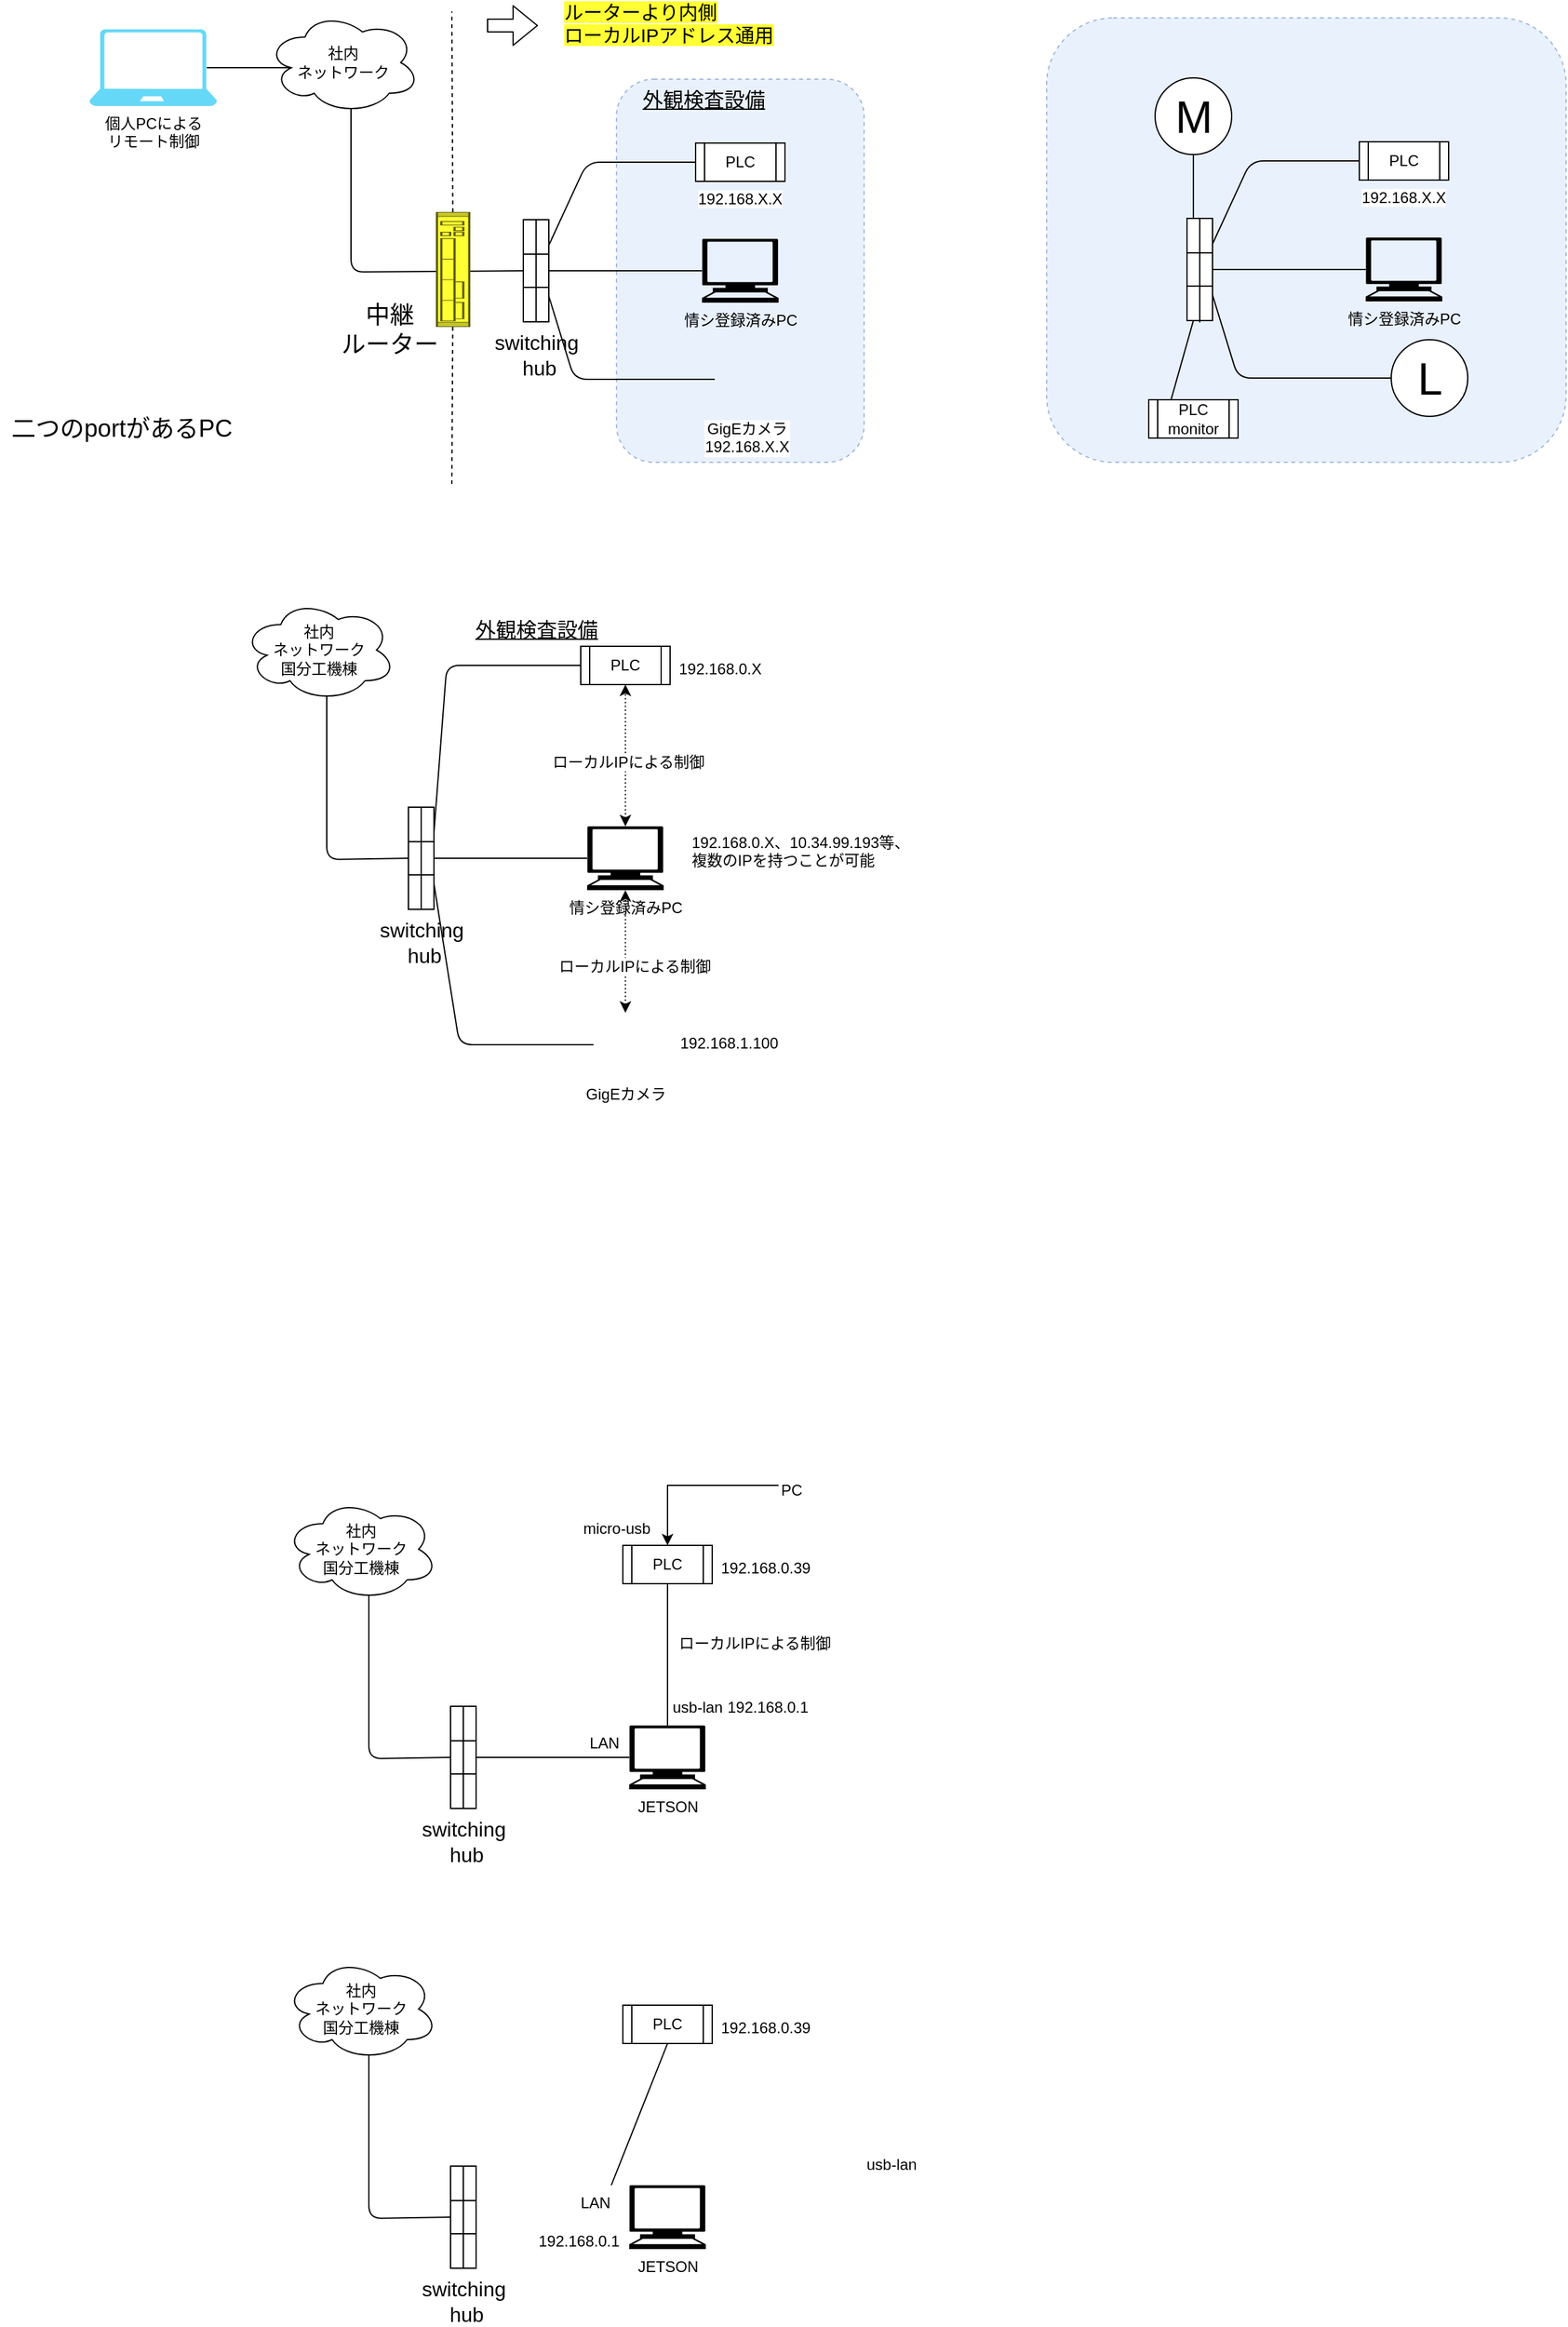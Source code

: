 <mxfile version="14.4.3" type="github">
  <diagram id="3iffs5BznpFNn3Ydb_YM" name="ページ1">
    <mxGraphModel dx="1038" dy="548" grid="1" gridSize="10" guides="1" tooltips="1" connect="1" arrows="1" fold="1" page="1" pageScale="1" pageWidth="827" pageHeight="1169" math="0" shadow="0">
      <root>
        <mxCell id="0" />
        <mxCell id="1" parent="0" />
        <mxCell id="lqfH3k4cmE6oizjZRTN2-33" value="" style="rounded=1;whiteSpace=wrap;html=1;dashed=1;labelBackgroundColor=none;fillColor=#dae8fc;strokeColor=#6c8ebf;opacity=60;" parent="1" vertex="1">
          <mxGeometry x="513" y="99" width="194" height="300" as="geometry" />
        </mxCell>
        <mxCell id="lqfH3k4cmE6oizjZRTN2-1" value="情シ登録済みPC" style="shape=mxgraph.signs.tech.computer;html=1;pointerEvents=1;fillColor=#000000;strokeColor=none;verticalLabelPosition=bottom;verticalAlign=top;align=center;" parent="1" vertex="1">
          <mxGeometry x="580" y="224" width="60" height="50" as="geometry" />
        </mxCell>
        <mxCell id="lqfH3k4cmE6oizjZRTN2-2" value="社内&lt;br&gt;ネットワーク" style="ellipse;shape=cloud;whiteSpace=wrap;html=1;" parent="1" vertex="1">
          <mxGeometry x="239" y="46" width="120" height="80" as="geometry" />
        </mxCell>
        <mxCell id="lqfH3k4cmE6oizjZRTN2-5" value="" style="shape=process;whiteSpace=wrap;html=1;backgroundOutline=1;size=0.333;rotation=90;fillColor=#FFFFFF;" parent="1" vertex="1">
          <mxGeometry x="410" y="239" width="80" height="20" as="geometry" />
        </mxCell>
        <mxCell id="lqfH3k4cmE6oizjZRTN2-10" value="GigEカメラ&lt;br&gt;192.168.X.X" style="shape=image;html=1;verticalAlign=top;verticalLabelPosition=bottom;labelBackgroundColor=#ffffff;imageAspect=0;aspect=fixed;image=https://cdn2.iconfinder.com/data/icons/ios-7-icons/50/video_camera-128.png" parent="1" vertex="1">
          <mxGeometry x="590" y="309" width="50" height="50" as="geometry" />
        </mxCell>
        <mxCell id="lqfH3k4cmE6oizjZRTN2-11" value="" style="endArrow=none;html=1;entryX=0;entryY=0.5;entryDx=0;entryDy=0;exitX=0.25;exitY=0;exitDx=0;exitDy=0;" parent="1" source="lqfH3k4cmE6oizjZRTN2-5" target="lqfH3k4cmE6oizjZRTN2-26" edge="1">
          <mxGeometry width="50" height="50" relative="1" as="geometry">
            <mxPoint x="360" y="379" as="sourcePoint" />
            <mxPoint x="580" y="155" as="targetPoint" />
            <Array as="points">
              <mxPoint x="490" y="164" />
            </Array>
          </mxGeometry>
        </mxCell>
        <mxCell id="lqfH3k4cmE6oizjZRTN2-12" value="" style="endArrow=none;html=1;entryX=0;entryY=0.5;entryDx=0;entryDy=0;exitX=0.75;exitY=0;exitDx=0;exitDy=0;" parent="1" source="lqfH3k4cmE6oizjZRTN2-5" target="lqfH3k4cmE6oizjZRTN2-10" edge="1">
          <mxGeometry width="50" height="50" relative="1" as="geometry">
            <mxPoint x="470" y="239" as="sourcePoint" />
            <mxPoint x="565" y="164" as="targetPoint" />
            <Array as="points">
              <mxPoint x="480" y="334" />
            </Array>
          </mxGeometry>
        </mxCell>
        <mxCell id="lqfH3k4cmE6oizjZRTN2-15" value="" style="endArrow=none;html=1;entryX=0;entryY=0.5;entryDx=0;entryDy=0;entryPerimeter=0;exitX=0.5;exitY=0;exitDx=0;exitDy=0;" parent="1" source="lqfH3k4cmE6oizjZRTN2-5" target="lqfH3k4cmE6oizjZRTN2-1" edge="1">
          <mxGeometry width="50" height="50" relative="1" as="geometry">
            <mxPoint x="360" y="379" as="sourcePoint" />
            <mxPoint x="410" y="329" as="targetPoint" />
          </mxGeometry>
        </mxCell>
        <mxCell id="lqfH3k4cmE6oizjZRTN2-17" value="" style="endArrow=none;html=1;entryX=0.55;entryY=0.95;entryDx=0;entryDy=0;exitX=0.5;exitY=1;exitDx=0;exitDy=0;entryPerimeter=0;" parent="1" source="lqfH3k4cmE6oizjZRTN2-5" target="lqfH3k4cmE6oizjZRTN2-2" edge="1">
          <mxGeometry width="50" height="50" relative="1" as="geometry">
            <mxPoint x="422" y="240" as="sourcePoint" />
            <mxPoint x="542" y="165" as="targetPoint" />
            <Array as="points">
              <mxPoint x="305" y="250" />
            </Array>
          </mxGeometry>
        </mxCell>
        <mxCell id="lqfH3k4cmE6oizjZRTN2-18" value="" style="endArrow=none;html=1;entryX=0;entryY=0.5;entryDx=0;entryDy=0;exitX=1;exitY=0.5;exitDx=0;exitDy=0;" parent="1" source="lqfH3k4cmE6oizjZRTN2-5" target="lqfH3k4cmE6oizjZRTN2-5" edge="1">
          <mxGeometry width="50" height="50" relative="1" as="geometry">
            <mxPoint x="410" y="419" as="sourcePoint" />
            <mxPoint x="460" y="369" as="targetPoint" />
          </mxGeometry>
        </mxCell>
        <mxCell id="lqfH3k4cmE6oizjZRTN2-26" value="PLC" style="shape=process;whiteSpace=wrap;html=1;backgroundOutline=1;" parent="1" vertex="1">
          <mxGeometry x="575" y="149" width="70" height="30" as="geometry" />
        </mxCell>
        <mxCell id="lqfH3k4cmE6oizjZRTN2-28" value="&lt;span style=&quot;color: rgb(0 , 0 , 0) ; font-family: &amp;#34;helvetica&amp;#34; ; font-size: 12px ; font-style: normal ; font-weight: 400 ; letter-spacing: normal ; text-align: center ; text-indent: 0px ; text-transform: none ; word-spacing: 0px ; background-color: rgb(255 , 255 , 255) ; display: inline ; float: none&quot;&gt;192.168.X.X&lt;/span&gt;" style="text;whiteSpace=wrap;html=1;" parent="1" vertex="1">
          <mxGeometry x="575" y="179" width="90" height="20" as="geometry" />
        </mxCell>
        <mxCell id="lqfH3k4cmE6oizjZRTN2-29" value="&lt;font style=&quot;font-size: 19px&quot;&gt;中継&lt;br&gt;ルーター&lt;/font&gt;" style="text;html=1;align=center;verticalAlign=middle;resizable=0;points=[];autosize=1;" parent="1" vertex="1">
          <mxGeometry x="290" y="274.5" width="90" height="40" as="geometry" />
        </mxCell>
        <mxCell id="lqfH3k4cmE6oizjZRTN2-31" value="" style="shape=flexArrow;endArrow=classic;html=1;" parent="1" edge="1">
          <mxGeometry width="50" height="50" relative="1" as="geometry">
            <mxPoint x="411.5" y="57" as="sourcePoint" />
            <mxPoint x="451.5" y="57" as="targetPoint" />
          </mxGeometry>
        </mxCell>
        <mxCell id="lqfH3k4cmE6oizjZRTN2-32" value="&lt;font style=&quot;font-size: 15px&quot;&gt;&lt;span style=&quot;background-color: rgb(255 , 255 , 51)&quot;&gt;ルーターより内側&lt;br&gt;ローカルIPアドレス通用&lt;/span&gt;&lt;br&gt;&lt;/font&gt;" style="text;html=1;align=left;verticalAlign=middle;resizable=0;points=[];autosize=1;" parent="1" vertex="1">
          <mxGeometry x="470" y="40" width="180" height="30" as="geometry" />
        </mxCell>
        <mxCell id="lqfH3k4cmE6oizjZRTN2-36" style="edgeStyle=orthogonalEdgeStyle;rounded=0;orthogonalLoop=1;jettySize=auto;html=1;exitX=0.5;exitY=1;exitDx=0;exitDy=0;" parent="1" source="lqfH3k4cmE6oizjZRTN2-33" target="lqfH3k4cmE6oizjZRTN2-33" edge="1">
          <mxGeometry relative="1" as="geometry" />
        </mxCell>
        <mxCell id="lqfH3k4cmE6oizjZRTN2-37" value="&lt;font style=&quot;font-size: 16px&quot;&gt;&lt;u&gt;外観検査設備&lt;/u&gt;&lt;/font&gt;" style="text;html=1;align=center;verticalAlign=middle;resizable=0;points=[];autosize=1;" parent="1" vertex="1">
          <mxGeometry x="526" y="105" width="110" height="20" as="geometry" />
        </mxCell>
        <mxCell id="lqfH3k4cmE6oizjZRTN2-39" value="個人PCによる&lt;br&gt;リモート制御" style="verticalLabelPosition=bottom;html=1;verticalAlign=top;align=center;strokeColor=none;fillColor=#00BEF2;shape=mxgraph.azure.laptop;pointerEvents=1;dashed=1;labelBackgroundColor=none;opacity=60;" parent="1" vertex="1">
          <mxGeometry x="100" y="60" width="100" height="60" as="geometry" />
        </mxCell>
        <mxCell id="lqfH3k4cmE6oizjZRTN2-40" value="" style="endArrow=none;html=1;entryX=0.92;entryY=0.5;entryDx=0;entryDy=0;entryPerimeter=0;exitX=0.16;exitY=0.55;exitDx=0;exitDy=0;exitPerimeter=0;" parent="1" source="lqfH3k4cmE6oizjZRTN2-2" target="lqfH3k4cmE6oizjZRTN2-39" edge="1">
          <mxGeometry width="50" height="50" relative="1" as="geometry">
            <mxPoint x="469" y="180" as="sourcePoint" />
            <mxPoint x="519" y="130" as="targetPoint" />
          </mxGeometry>
        </mxCell>
        <mxCell id="lqfH3k4cmE6oizjZRTN2-30" value="" style="endArrow=none;dashed=1;html=1;" parent="1" edge="1" source="9MPOtCxfwkDRIRMijRHA-2">
          <mxGeometry width="50" height="50" relative="1" as="geometry">
            <mxPoint x="384" y="416" as="sourcePoint" />
            <mxPoint x="384" y="46" as="targetPoint" />
          </mxGeometry>
        </mxCell>
        <mxCell id="lqfH3k4cmE6oizjZRTN2-48" value="&lt;span style=&quot;font-size: 16px&quot;&gt;switching&lt;br&gt;&amp;nbsp;hub&lt;/span&gt;" style="text;html=1;align=center;verticalAlign=middle;resizable=0;points=[];autosize=1;" parent="1" vertex="1">
          <mxGeometry x="410" y="300" width="80" height="30" as="geometry" />
        </mxCell>
        <mxCell id="lqfH3k4cmE6oizjZRTN2-53" value="情シ登録済みPC" style="shape=mxgraph.signs.tech.computer;html=1;pointerEvents=1;fillColor=#000000;strokeColor=none;verticalLabelPosition=bottom;verticalAlign=top;align=center;" parent="1" vertex="1">
          <mxGeometry x="490" y="684" width="60" height="50" as="geometry" />
        </mxCell>
        <mxCell id="lqfH3k4cmE6oizjZRTN2-54" value="社内&lt;br&gt;ネットワーク&lt;br&gt;国分工機棟" style="ellipse;shape=cloud;whiteSpace=wrap;html=1;" parent="1" vertex="1">
          <mxGeometry x="220" y="506" width="120" height="80" as="geometry" />
        </mxCell>
        <mxCell id="lqfH3k4cmE6oizjZRTN2-55" value="" style="shape=process;whiteSpace=wrap;html=1;backgroundOutline=1;size=0.333;rotation=90;fillColor=#FFFFFF;" parent="1" vertex="1">
          <mxGeometry x="320" y="699" width="80" height="20" as="geometry" />
        </mxCell>
        <mxCell id="lqfH3k4cmE6oizjZRTN2-56" value="GigEカメラ" style="shape=image;html=1;verticalAlign=top;verticalLabelPosition=bottom;labelBackgroundColor=#ffffff;imageAspect=0;aspect=fixed;image=https://cdn2.iconfinder.com/data/icons/ios-7-icons/50/video_camera-128.png" parent="1" vertex="1">
          <mxGeometry x="495" y="830" width="50" height="50" as="geometry" />
        </mxCell>
        <mxCell id="lqfH3k4cmE6oizjZRTN2-57" value="" style="endArrow=none;html=1;entryX=0;entryY=0.5;entryDx=0;entryDy=0;exitX=0.25;exitY=0;exitDx=0;exitDy=0;" parent="1" source="lqfH3k4cmE6oizjZRTN2-55" target="lqfH3k4cmE6oizjZRTN2-62" edge="1">
          <mxGeometry width="50" height="50" relative="1" as="geometry">
            <mxPoint x="270" y="839" as="sourcePoint" />
            <mxPoint x="490" y="615" as="targetPoint" />
            <Array as="points">
              <mxPoint x="380" y="558" />
            </Array>
          </mxGeometry>
        </mxCell>
        <mxCell id="lqfH3k4cmE6oizjZRTN2-58" value="" style="endArrow=none;html=1;entryX=0;entryY=0.5;entryDx=0;entryDy=0;exitX=0.75;exitY=0;exitDx=0;exitDy=0;" parent="1" source="lqfH3k4cmE6oizjZRTN2-55" target="lqfH3k4cmE6oizjZRTN2-56" edge="1">
          <mxGeometry width="50" height="50" relative="1" as="geometry">
            <mxPoint x="380" y="699" as="sourcePoint" />
            <mxPoint x="475" y="624" as="targetPoint" />
            <Array as="points">
              <mxPoint x="390" y="855" />
            </Array>
          </mxGeometry>
        </mxCell>
        <mxCell id="lqfH3k4cmE6oizjZRTN2-59" value="" style="endArrow=none;html=1;entryX=0;entryY=0.5;entryDx=0;entryDy=0;entryPerimeter=0;exitX=0.5;exitY=0;exitDx=0;exitDy=0;" parent="1" source="lqfH3k4cmE6oizjZRTN2-55" target="lqfH3k4cmE6oizjZRTN2-53" edge="1">
          <mxGeometry width="50" height="50" relative="1" as="geometry">
            <mxPoint x="270" y="839" as="sourcePoint" />
            <mxPoint x="320" y="789" as="targetPoint" />
          </mxGeometry>
        </mxCell>
        <mxCell id="lqfH3k4cmE6oizjZRTN2-60" value="" style="endArrow=none;html=1;entryX=0.55;entryY=0.95;entryDx=0;entryDy=0;exitX=0.5;exitY=1;exitDx=0;exitDy=0;entryPerimeter=0;" parent="1" source="lqfH3k4cmE6oizjZRTN2-55" target="lqfH3k4cmE6oizjZRTN2-54" edge="1">
          <mxGeometry width="50" height="50" relative="1" as="geometry">
            <mxPoint x="403" y="700" as="sourcePoint" />
            <mxPoint x="523" y="625" as="targetPoint" />
            <Array as="points">
              <mxPoint x="286" y="710" />
            </Array>
          </mxGeometry>
        </mxCell>
        <mxCell id="lqfH3k4cmE6oizjZRTN2-61" value="" style="endArrow=none;html=1;entryX=0;entryY=0.5;entryDx=0;entryDy=0;exitX=1;exitY=0.5;exitDx=0;exitDy=0;" parent="1" source="lqfH3k4cmE6oizjZRTN2-55" target="lqfH3k4cmE6oizjZRTN2-55" edge="1">
          <mxGeometry width="50" height="50" relative="1" as="geometry">
            <mxPoint x="320" y="879" as="sourcePoint" />
            <mxPoint x="370" y="829" as="targetPoint" />
          </mxGeometry>
        </mxCell>
        <mxCell id="lqfH3k4cmE6oizjZRTN2-62" value="PLC" style="shape=process;whiteSpace=wrap;html=1;backgroundOutline=1;" parent="1" vertex="1">
          <mxGeometry x="485" y="543" width="70" height="30" as="geometry" />
        </mxCell>
        <mxCell id="lqfH3k4cmE6oizjZRTN2-63" value="&lt;span style=&quot;color: rgb(0 , 0 , 0) ; font-family: &amp;#34;helvetica&amp;#34; ; font-size: 12px ; font-style: normal ; font-weight: 400 ; letter-spacing: normal ; text-align: center ; text-indent: 0px ; text-transform: none ; word-spacing: 0px ; background-color: rgb(255 , 255 , 255) ; display: inline ; float: none&quot;&gt;192.168.0.X&lt;/span&gt;" style="text;whiteSpace=wrap;html=1;" parent="1" vertex="1">
          <mxGeometry x="560" y="547" width="90" height="20" as="geometry" />
        </mxCell>
        <mxCell id="lqfH3k4cmE6oizjZRTN2-67" style="edgeStyle=orthogonalEdgeStyle;rounded=0;orthogonalLoop=1;jettySize=auto;html=1;exitX=0.5;exitY=1;exitDx=0;exitDy=0;" parent="1" edge="1">
          <mxGeometry relative="1" as="geometry">
            <mxPoint x="867" y="790" as="sourcePoint" />
            <mxPoint x="867" y="790" as="targetPoint" />
          </mxGeometry>
        </mxCell>
        <mxCell id="lqfH3k4cmE6oizjZRTN2-68" value="&lt;font style=&quot;font-size: 16px&quot;&gt;&lt;u&gt;外観検査設備&lt;/u&gt;&lt;/font&gt;" style="text;html=1;align=center;verticalAlign=middle;resizable=0;points=[];autosize=1;" parent="1" vertex="1">
          <mxGeometry x="395" y="520" width="110" height="20" as="geometry" />
        </mxCell>
        <mxCell id="lqfH3k4cmE6oizjZRTN2-72" value="&lt;span style=&quot;font-size: 16px&quot;&gt;switching&lt;br&gt;&amp;nbsp;hub&lt;/span&gt;" style="text;html=1;align=center;verticalAlign=middle;resizable=0;points=[];autosize=1;" parent="1" vertex="1">
          <mxGeometry x="320" y="760" width="80" height="30" as="geometry" />
        </mxCell>
        <mxCell id="6pgWcbdeJ26XNyQjYSvJ-2" value="&lt;span style=&quot;color: rgb(0 , 0 , 0) ; font-family: &amp;#34;helvetica&amp;#34; ; font-size: 12px ; font-style: normal ; font-weight: 400 ; letter-spacing: normal ; text-align: center ; text-indent: 0px ; text-transform: none ; word-spacing: 0px ; background-color: rgb(255 , 255 , 255) ; display: inline ; float: none&quot;&gt;192.168.0.X、10.34.99.193等、複数のIPを持つことが可能&lt;br&gt;&lt;/span&gt;" style="text;whiteSpace=wrap;html=1;" parent="1" vertex="1">
          <mxGeometry x="570" y="683" width="184" height="36" as="geometry" />
        </mxCell>
        <mxCell id="6pgWcbdeJ26XNyQjYSvJ-3" value="" style="endArrow=classic;startArrow=classic;html=1;exitX=0.5;exitY=0;exitDx=0;exitDy=0;entryX=0.5;entryY=1;entryDx=0;entryDy=0;entryPerimeter=0;dashed=1;dashPattern=1 2;" parent="1" source="lqfH3k4cmE6oizjZRTN2-56" target="lqfH3k4cmE6oizjZRTN2-53" edge="1">
          <mxGeometry width="50" height="50" relative="1" as="geometry">
            <mxPoint x="390" y="810" as="sourcePoint" />
            <mxPoint x="440" y="760" as="targetPoint" />
          </mxGeometry>
        </mxCell>
        <mxCell id="6pgWcbdeJ26XNyQjYSvJ-4" value="" style="endArrow=classic;startArrow=classic;html=1;exitX=0.5;exitY=0;exitDx=0;exitDy=0;dashed=1;dashPattern=1 2;exitPerimeter=0;entryX=0.5;entryY=1;entryDx=0;entryDy=0;" parent="1" source="lqfH3k4cmE6oizjZRTN2-53" target="lqfH3k4cmE6oizjZRTN2-62" edge="1">
          <mxGeometry width="50" height="50" relative="1" as="geometry">
            <mxPoint x="530" y="840" as="sourcePoint" />
            <mxPoint x="525" y="610" as="targetPoint" />
          </mxGeometry>
        </mxCell>
        <mxCell id="6pgWcbdeJ26XNyQjYSvJ-5" value="&lt;span style=&quot;color: rgb(0 , 0 , 0) ; font-family: &amp;#34;helvetica&amp;#34; ; font-size: 12px ; font-style: normal ; font-weight: 400 ; letter-spacing: normal ; text-align: center ; text-indent: 0px ; text-transform: none ; word-spacing: 0px ; background-color: rgb(255 , 255 , 255) ; display: inline ; float: none&quot;&gt;ローカルIPによる制御&lt;br&gt;&lt;/span&gt;" style="text;whiteSpace=wrap;html=1;" parent="1" vertex="1">
          <mxGeometry x="461" y="620" width="184" height="36" as="geometry" />
        </mxCell>
        <mxCell id="6pgWcbdeJ26XNyQjYSvJ-6" value="&lt;span style=&quot;color: rgb(0 , 0 , 0) ; font-family: &amp;#34;helvetica&amp;#34; ; font-size: 12px ; font-style: normal ; font-weight: 400 ; letter-spacing: normal ; text-align: center ; text-indent: 0px ; text-transform: none ; word-spacing: 0px ; background-color: rgb(255 , 255 , 255) ; display: inline ; float: none&quot;&gt;ローカルIPによる制御&lt;br&gt;&lt;/span&gt;" style="text;whiteSpace=wrap;html=1;" parent="1" vertex="1">
          <mxGeometry x="466" y="780" width="184" height="36" as="geometry" />
        </mxCell>
        <mxCell id="6pgWcbdeJ26XNyQjYSvJ-9" value="&lt;span style=&quot;color: rgb(0, 0, 0); font-family: helvetica; font-size: 12px; font-style: normal; font-weight: 400; letter-spacing: normal; text-align: center; text-indent: 0px; text-transform: none; word-spacing: 0px; background-color: rgb(255, 255, 255); display: inline; float: none;&quot;&gt;192.168.1.100&lt;/span&gt;" style="text;whiteSpace=wrap;html=1;" parent="1" vertex="1">
          <mxGeometry x="561" y="840" width="100" height="30" as="geometry" />
        </mxCell>
        <mxCell id="QapXq73UATkiwpjIL-t3-1" value="JETSON" style="shape=mxgraph.signs.tech.computer;html=1;pointerEvents=1;fillColor=#000000;strokeColor=none;verticalLabelPosition=bottom;verticalAlign=top;align=center;" parent="1" vertex="1">
          <mxGeometry x="523" y="1388" width="60" height="50" as="geometry" />
        </mxCell>
        <mxCell id="QapXq73UATkiwpjIL-t3-2" value="社内&lt;br&gt;ネットワーク&lt;br&gt;国分工機棟" style="ellipse;shape=cloud;whiteSpace=wrap;html=1;" parent="1" vertex="1">
          <mxGeometry x="253" y="1210" width="120" height="80" as="geometry" />
        </mxCell>
        <mxCell id="QapXq73UATkiwpjIL-t3-3" value="" style="shape=process;whiteSpace=wrap;html=1;backgroundOutline=1;size=0.333;rotation=90;fillColor=#FFFFFF;" parent="1" vertex="1">
          <mxGeometry x="353" y="1403" width="80" height="20" as="geometry" />
        </mxCell>
        <mxCell id="QapXq73UATkiwpjIL-t3-8" value="" style="endArrow=none;html=1;entryX=0.55;entryY=0.95;entryDx=0;entryDy=0;exitX=0.5;exitY=1;exitDx=0;exitDy=0;entryPerimeter=0;" parent="1" source="QapXq73UATkiwpjIL-t3-3" target="QapXq73UATkiwpjIL-t3-2" edge="1">
          <mxGeometry width="50" height="50" relative="1" as="geometry">
            <mxPoint x="436" y="1404" as="sourcePoint" />
            <mxPoint x="556" y="1329" as="targetPoint" />
            <Array as="points">
              <mxPoint x="319" y="1414" />
            </Array>
          </mxGeometry>
        </mxCell>
        <mxCell id="QapXq73UATkiwpjIL-t3-9" value="" style="endArrow=none;html=1;entryX=0;entryY=0.5;entryDx=0;entryDy=0;exitX=1;exitY=0.5;exitDx=0;exitDy=0;" parent="1" source="QapXq73UATkiwpjIL-t3-3" target="QapXq73UATkiwpjIL-t3-3" edge="1">
          <mxGeometry width="50" height="50" relative="1" as="geometry">
            <mxPoint x="353" y="1583" as="sourcePoint" />
            <mxPoint x="403" y="1533" as="targetPoint" />
          </mxGeometry>
        </mxCell>
        <mxCell id="QapXq73UATkiwpjIL-t3-10" value="PLC" style="shape=process;whiteSpace=wrap;html=1;backgroundOutline=1;" parent="1" vertex="1">
          <mxGeometry x="518" y="1247" width="70" height="30" as="geometry" />
        </mxCell>
        <mxCell id="QapXq73UATkiwpjIL-t3-11" value="&lt;span style=&quot;color: rgb(0 , 0 , 0) ; font-family: &amp;#34;helvetica&amp;#34; ; font-size: 12px ; font-style: normal ; font-weight: 400 ; letter-spacing: normal ; text-align: center ; text-indent: 0px ; text-transform: none ; word-spacing: 0px ; background-color: rgb(255 , 255 , 255) ; display: inline ; float: none&quot;&gt;192.168.0.39&lt;/span&gt;" style="text;whiteSpace=wrap;html=1;" parent="1" vertex="1">
          <mxGeometry x="593" y="1251" width="90" height="20" as="geometry" />
        </mxCell>
        <mxCell id="QapXq73UATkiwpjIL-t3-13" value="&lt;span style=&quot;font-size: 16px&quot;&gt;switching&lt;br&gt;&amp;nbsp;hub&lt;/span&gt;" style="text;html=1;align=center;verticalAlign=middle;resizable=0;points=[];autosize=1;" parent="1" vertex="1">
          <mxGeometry x="353" y="1464" width="80" height="30" as="geometry" />
        </mxCell>
        <mxCell id="QapXq73UATkiwpjIL-t3-17" value="&lt;span style=&quot;color: rgb(0 , 0 , 0) ; font-family: &amp;#34;helvetica&amp;#34; ; font-size: 12px ; font-style: normal ; font-weight: 400 ; letter-spacing: normal ; text-align: center ; text-indent: 0px ; text-transform: none ; word-spacing: 0px ; background-color: rgb(255 , 255 , 255) ; display: inline ; float: none&quot;&gt;ローカルIPによる制御&lt;br&gt;&lt;/span&gt;" style="text;whiteSpace=wrap;html=1;" parent="1" vertex="1">
          <mxGeometry x="560" y="1310" width="135" height="30" as="geometry" />
        </mxCell>
        <mxCell id="QapXq73UATkiwpjIL-t3-20" value="" style="endArrow=none;html=1;entryX=0.5;entryY=1;entryDx=0;entryDy=0;" parent="1" source="QapXq73UATkiwpjIL-t3-1" target="QapXq73UATkiwpjIL-t3-10" edge="1">
          <mxGeometry width="50" height="50" relative="1" as="geometry">
            <mxPoint x="413" y="1423" as="sourcePoint" />
            <mxPoint x="533" y="1423" as="targetPoint" />
          </mxGeometry>
        </mxCell>
        <mxCell id="QapXq73UATkiwpjIL-t3-21" value="&lt;span style=&quot;color: rgb(0 , 0 , 0) ; font-family: &amp;#34;helvetica&amp;#34; ; font-size: 12px ; font-style: normal ; font-weight: 400 ; letter-spacing: normal ; text-align: center ; text-indent: 0px ; text-transform: none ; word-spacing: 0px ; background-color: rgb(255 , 255 , 255) ; display: inline ; float: none&quot;&gt;LAN&lt;br&gt;&lt;/span&gt;" style="text;whiteSpace=wrap;html=1;" parent="1" vertex="1">
          <mxGeometry x="490" y="1388" width="40" height="30" as="geometry" />
        </mxCell>
        <mxCell id="QapXq73UATkiwpjIL-t3-22" value="&lt;span style=&quot;color: rgb(0 , 0 , 0) ; font-family: &amp;#34;helvetica&amp;#34; ; font-size: 12px ; font-style: normal ; font-weight: 400 ; letter-spacing: normal ; text-align: center ; text-indent: 0px ; text-transform: none ; word-spacing: 0px ; background-color: rgb(255 , 255 , 255) ; display: inline ; float: none&quot;&gt;usb-lan&lt;br&gt;&lt;/span&gt;" style="text;whiteSpace=wrap;html=1;" parent="1" vertex="1">
          <mxGeometry x="555" y="1360" width="65" height="30" as="geometry" />
        </mxCell>
        <mxCell id="QapXq73UATkiwpjIL-t3-25" value="" style="endArrow=none;html=1;entryX=0.5;entryY=0;entryDx=0;entryDy=0;" parent="1" source="QapXq73UATkiwpjIL-t3-1" target="QapXq73UATkiwpjIL-t3-3" edge="1">
          <mxGeometry width="50" height="50" relative="1" as="geometry">
            <mxPoint x="563" y="1398" as="sourcePoint" />
            <mxPoint x="563" y="1287" as="targetPoint" />
          </mxGeometry>
        </mxCell>
        <mxCell id="QapXq73UATkiwpjIL-t3-27" value="" style="edgeStyle=orthogonalEdgeStyle;rounded=0;orthogonalLoop=1;jettySize=auto;html=1;" parent="1" source="QapXq73UATkiwpjIL-t3-26" target="QapXq73UATkiwpjIL-t3-10" edge="1">
          <mxGeometry relative="1" as="geometry" />
        </mxCell>
        <mxCell id="QapXq73UATkiwpjIL-t3-26" value="&lt;span style=&quot;color: rgb(0 , 0 , 0) ; font-family: &amp;#34;helvetica&amp;#34; ; font-size: 12px ; font-style: normal ; font-weight: 400 ; letter-spacing: normal ; text-align: center ; text-indent: 0px ; text-transform: none ; word-spacing: 0px ; background-color: rgb(255 , 255 , 255) ; display: inline ; float: none&quot;&gt;PC&lt;br&gt;&lt;/span&gt;" style="text;whiteSpace=wrap;html=1;" parent="1" vertex="1">
          <mxGeometry x="640" y="1190" width="90" height="20" as="geometry" />
        </mxCell>
        <mxCell id="QapXq73UATkiwpjIL-t3-28" value="&lt;span style=&quot;color: rgb(0 , 0 , 0) ; font-family: &amp;#34;helvetica&amp;#34; ; font-size: 12px ; font-style: normal ; font-weight: 400 ; letter-spacing: normal ; text-align: center ; text-indent: 0px ; text-transform: none ; word-spacing: 0px ; background-color: rgb(255 , 255 , 255) ; display: inline ; float: none&quot;&gt;micro-usb&lt;br&gt;&lt;/span&gt;" style="text;whiteSpace=wrap;html=1;" parent="1" vertex="1">
          <mxGeometry x="485" y="1220" width="65" height="20" as="geometry" />
        </mxCell>
        <mxCell id="QapXq73UATkiwpjIL-t3-29" value="&lt;span style=&quot;color: rgb(0 , 0 , 0) ; font-family: &amp;#34;helvetica&amp;#34; ; font-size: 12px ; font-style: normal ; font-weight: 400 ; letter-spacing: normal ; text-align: center ; text-indent: 0px ; text-transform: none ; word-spacing: 0px ; background-color: rgb(255 , 255 , 255) ; display: inline ; float: none&quot;&gt;192.168.0.1&lt;/span&gt;" style="text;whiteSpace=wrap;html=1;" parent="1" vertex="1">
          <mxGeometry x="597.5" y="1360" width="90" height="20" as="geometry" />
        </mxCell>
        <mxCell id="QapXq73UATkiwpjIL-t3-30" value="JETSON" style="shape=mxgraph.signs.tech.computer;html=1;pointerEvents=1;fillColor=#000000;strokeColor=none;verticalLabelPosition=bottom;verticalAlign=top;align=center;" parent="1" vertex="1">
          <mxGeometry x="523" y="1748" width="60" height="50" as="geometry" />
        </mxCell>
        <mxCell id="QapXq73UATkiwpjIL-t3-31" value="社内&lt;br&gt;ネットワーク&lt;br&gt;国分工機棟" style="ellipse;shape=cloud;whiteSpace=wrap;html=1;" parent="1" vertex="1">
          <mxGeometry x="253" y="1570" width="120" height="80" as="geometry" />
        </mxCell>
        <mxCell id="QapXq73UATkiwpjIL-t3-32" value="" style="shape=process;whiteSpace=wrap;html=1;backgroundOutline=1;size=0.333;rotation=90;fillColor=#FFFFFF;" parent="1" vertex="1">
          <mxGeometry x="353" y="1763" width="80" height="20" as="geometry" />
        </mxCell>
        <mxCell id="QapXq73UATkiwpjIL-t3-33" value="" style="endArrow=none;html=1;entryX=0.55;entryY=0.95;entryDx=0;entryDy=0;exitX=0.5;exitY=1;exitDx=0;exitDy=0;entryPerimeter=0;" parent="1" source="QapXq73UATkiwpjIL-t3-32" target="QapXq73UATkiwpjIL-t3-31" edge="1">
          <mxGeometry width="50" height="50" relative="1" as="geometry">
            <mxPoint x="436" y="1764" as="sourcePoint" />
            <mxPoint x="556" y="1689" as="targetPoint" />
            <Array as="points">
              <mxPoint x="319" y="1774" />
            </Array>
          </mxGeometry>
        </mxCell>
        <mxCell id="QapXq73UATkiwpjIL-t3-34" value="" style="endArrow=none;html=1;entryX=0;entryY=0.5;entryDx=0;entryDy=0;exitX=1;exitY=0.5;exitDx=0;exitDy=0;" parent="1" source="QapXq73UATkiwpjIL-t3-32" target="QapXq73UATkiwpjIL-t3-32" edge="1">
          <mxGeometry width="50" height="50" relative="1" as="geometry">
            <mxPoint x="353" y="1943" as="sourcePoint" />
            <mxPoint x="403" y="1893" as="targetPoint" />
          </mxGeometry>
        </mxCell>
        <mxCell id="QapXq73UATkiwpjIL-t3-35" value="PLC" style="shape=process;whiteSpace=wrap;html=1;backgroundOutline=1;" parent="1" vertex="1">
          <mxGeometry x="518" y="1607" width="70" height="30" as="geometry" />
        </mxCell>
        <mxCell id="QapXq73UATkiwpjIL-t3-36" value="&lt;span style=&quot;color: rgb(0 , 0 , 0) ; font-family: &amp;#34;helvetica&amp;#34; ; font-size: 12px ; font-style: normal ; font-weight: 400 ; letter-spacing: normal ; text-align: center ; text-indent: 0px ; text-transform: none ; word-spacing: 0px ; background-color: rgb(255 , 255 , 255) ; display: inline ; float: none&quot;&gt;192.168.0.39&lt;/span&gt;" style="text;whiteSpace=wrap;html=1;" parent="1" vertex="1">
          <mxGeometry x="593" y="1611" width="90" height="20" as="geometry" />
        </mxCell>
        <mxCell id="QapXq73UATkiwpjIL-t3-37" value="&lt;span style=&quot;font-size: 16px&quot;&gt;switching&lt;br&gt;&amp;nbsp;hub&lt;/span&gt;" style="text;html=1;align=center;verticalAlign=middle;resizable=0;points=[];autosize=1;" parent="1" vertex="1">
          <mxGeometry x="353" y="1824" width="80" height="30" as="geometry" />
        </mxCell>
        <mxCell id="QapXq73UATkiwpjIL-t3-39" value="" style="endArrow=none;html=1;entryX=0.5;entryY=1;entryDx=0;entryDy=0;" parent="1" source="QapXq73UATkiwpjIL-t3-40" target="QapXq73UATkiwpjIL-t3-35" edge="1">
          <mxGeometry width="50" height="50" relative="1" as="geometry">
            <mxPoint x="413" y="1783" as="sourcePoint" />
            <mxPoint x="533" y="1783" as="targetPoint" />
          </mxGeometry>
        </mxCell>
        <mxCell id="QapXq73UATkiwpjIL-t3-40" value="&lt;span style=&quot;color: rgb(0 , 0 , 0) ; font-family: &amp;#34;helvetica&amp;#34; ; font-size: 12px ; font-style: normal ; font-weight: 400 ; letter-spacing: normal ; text-align: center ; text-indent: 0px ; text-transform: none ; word-spacing: 0px ; background-color: rgb(255 , 255 , 255) ; display: inline ; float: none&quot;&gt;LAN&lt;br&gt;&lt;/span&gt;" style="text;whiteSpace=wrap;html=1;" parent="1" vertex="1">
          <mxGeometry x="483" y="1748" width="40" height="30" as="geometry" />
        </mxCell>
        <mxCell id="QapXq73UATkiwpjIL-t3-41" value="&lt;span style=&quot;color: rgb(0 , 0 , 0) ; font-family: &amp;#34;helvetica&amp;#34; ; font-size: 12px ; font-style: normal ; font-weight: 400 ; letter-spacing: normal ; text-align: center ; text-indent: 0px ; text-transform: none ; word-spacing: 0px ; background-color: rgb(255 , 255 , 255) ; display: inline ; float: none&quot;&gt;usb-lan&lt;br&gt;&lt;/span&gt;" style="text;whiteSpace=wrap;html=1;" parent="1" vertex="1">
          <mxGeometry x="707" y="1718" width="65" height="30" as="geometry" />
        </mxCell>
        <mxCell id="QapXq73UATkiwpjIL-t3-47" value="&lt;span style=&quot;color: rgb(0 , 0 , 0) ; font-family: &amp;#34;helvetica&amp;#34; ; font-size: 12px ; font-style: normal ; font-weight: 400 ; letter-spacing: normal ; text-align: center ; text-indent: 0px ; text-transform: none ; word-spacing: 0px ; background-color: rgb(255 , 255 , 255) ; display: inline ; float: none&quot;&gt;192.168.0.1&lt;/span&gt;" style="text;whiteSpace=wrap;html=1;" parent="1" vertex="1">
          <mxGeometry x="450" y="1778" width="90" height="20" as="geometry" />
        </mxCell>
        <mxCell id="QapXq73UATkiwpjIL-t3-49" value="&lt;span style=&quot;font-size: 19px&quot;&gt;二つのportがあるPC&lt;br&gt;&lt;/span&gt;" style="text;html=1;align=center;verticalAlign=middle;resizable=0;points=[];autosize=1;" parent="1" vertex="1">
          <mxGeometry x="30" y="363" width="190" height="20" as="geometry" />
        </mxCell>
        <mxCell id="QapXq73UATkiwpjIL-t3-50" value="" style="rounded=1;whiteSpace=wrap;html=1;dashed=1;labelBackgroundColor=none;fillColor=#dae8fc;strokeColor=#6c8ebf;opacity=60;" parent="1" vertex="1">
          <mxGeometry x="850" y="51" width="407" height="348" as="geometry" />
        </mxCell>
        <mxCell id="QapXq73UATkiwpjIL-t3-51" value="情シ登録済みPC" style="shape=mxgraph.signs.tech.computer;html=1;pointerEvents=1;fillColor=#000000;strokeColor=none;verticalLabelPosition=bottom;verticalAlign=top;align=center;" parent="1" vertex="1">
          <mxGeometry x="1100" y="223" width="60" height="50" as="geometry" />
        </mxCell>
        <mxCell id="QapXq73UATkiwpjIL-t3-52" value="" style="shape=process;whiteSpace=wrap;html=1;backgroundOutline=1;size=0.333;rotation=90;fillColor=#FFFFFF;" parent="1" vertex="1">
          <mxGeometry x="930" y="238" width="80" height="20" as="geometry" />
        </mxCell>
        <mxCell id="QapXq73UATkiwpjIL-t3-54" value="" style="endArrow=none;html=1;entryX=0;entryY=0.5;entryDx=0;entryDy=0;exitX=0.25;exitY=0;exitDx=0;exitDy=0;" parent="1" source="QapXq73UATkiwpjIL-t3-52" target="QapXq73UATkiwpjIL-t3-58" edge="1">
          <mxGeometry width="50" height="50" relative="1" as="geometry">
            <mxPoint x="880" y="378" as="sourcePoint" />
            <mxPoint x="1100" y="154" as="targetPoint" />
            <Array as="points">
              <mxPoint x="1010" y="163" />
            </Array>
          </mxGeometry>
        </mxCell>
        <mxCell id="QapXq73UATkiwpjIL-t3-55" value="" style="endArrow=none;html=1;entryX=0;entryY=0.5;entryDx=0;entryDy=0;exitX=0.75;exitY=0;exitDx=0;exitDy=0;" parent="1" source="QapXq73UATkiwpjIL-t3-52" target="QapXq73UATkiwpjIL-t3-74" edge="1">
          <mxGeometry width="50" height="50" relative="1" as="geometry">
            <mxPoint x="990" y="238" as="sourcePoint" />
            <mxPoint x="1110" y="333" as="targetPoint" />
            <Array as="points">
              <mxPoint x="1000" y="333" />
            </Array>
          </mxGeometry>
        </mxCell>
        <mxCell id="QapXq73UATkiwpjIL-t3-56" value="" style="endArrow=none;html=1;entryX=0;entryY=0.5;entryDx=0;entryDy=0;entryPerimeter=0;exitX=0.5;exitY=0;exitDx=0;exitDy=0;" parent="1" source="QapXq73UATkiwpjIL-t3-52" target="QapXq73UATkiwpjIL-t3-51" edge="1">
          <mxGeometry width="50" height="50" relative="1" as="geometry">
            <mxPoint x="880" y="378" as="sourcePoint" />
            <mxPoint x="930" y="328" as="targetPoint" />
          </mxGeometry>
        </mxCell>
        <mxCell id="QapXq73UATkiwpjIL-t3-57" value="" style="endArrow=none;html=1;entryX=0;entryY=0.5;entryDx=0;entryDy=0;exitX=1;exitY=0.5;exitDx=0;exitDy=0;" parent="1" target="QapXq73UATkiwpjIL-t3-52" edge="1">
          <mxGeometry width="50" height="50" relative="1" as="geometry">
            <mxPoint x="970" y="289.5" as="sourcePoint" />
            <mxPoint x="980" y="368" as="targetPoint" />
          </mxGeometry>
        </mxCell>
        <mxCell id="QapXq73UATkiwpjIL-t3-58" value="PLC" style="shape=process;whiteSpace=wrap;html=1;backgroundOutline=1;" parent="1" vertex="1">
          <mxGeometry x="1095" y="148" width="70" height="30" as="geometry" />
        </mxCell>
        <mxCell id="QapXq73UATkiwpjIL-t3-59" value="&lt;span style=&quot;color: rgb(0 , 0 , 0) ; font-family: &amp;#34;helvetica&amp;#34; ; font-size: 12px ; font-style: normal ; font-weight: 400 ; letter-spacing: normal ; text-align: center ; text-indent: 0px ; text-transform: none ; word-spacing: 0px ; background-color: rgb(255 , 255 , 255) ; display: inline ; float: none&quot;&gt;192.168.X.X&lt;/span&gt;" style="text;whiteSpace=wrap;html=1;" parent="1" vertex="1">
          <mxGeometry x="1095" y="178" width="90" height="20" as="geometry" />
        </mxCell>
        <mxCell id="QapXq73UATkiwpjIL-t3-60" style="edgeStyle=orthogonalEdgeStyle;rounded=0;orthogonalLoop=1;jettySize=auto;html=1;exitX=0.5;exitY=1;exitDx=0;exitDy=0;" parent="1" source="QapXq73UATkiwpjIL-t3-50" target="QapXq73UATkiwpjIL-t3-50" edge="1">
          <mxGeometry relative="1" as="geometry" />
        </mxCell>
        <mxCell id="QapXq73UATkiwpjIL-t3-62" value="M" style="verticalLabelPosition=middle;shadow=0;dashed=0;align=center;html=1;verticalAlign=middle;strokeWidth=1;shape=ellipse;aspect=fixed;fontSize=35;" parent="1" vertex="1">
          <mxGeometry x="935" y="98" width="60" height="60" as="geometry" />
        </mxCell>
        <mxCell id="QapXq73UATkiwpjIL-t3-67" value="" style="endArrow=none;html=1;entryX=0.5;entryY=1;entryDx=0;entryDy=0;exitX=0;exitY=0.75;exitDx=0;exitDy=0;" parent="1" source="QapXq73UATkiwpjIL-t3-52" target="QapXq73UATkiwpjIL-t3-62" edge="1">
          <mxGeometry width="50" height="50" relative="1" as="geometry">
            <mxPoint x="920" y="240" as="sourcePoint" />
            <mxPoint x="970" y="190" as="targetPoint" />
          </mxGeometry>
        </mxCell>
        <mxCell id="QapXq73UATkiwpjIL-t3-70" value="PLC&lt;br&gt;monitor" style="shape=process;whiteSpace=wrap;html=1;backgroundOutline=1;" parent="1" vertex="1">
          <mxGeometry x="930" y="350" width="70" height="30" as="geometry" />
        </mxCell>
        <mxCell id="QapXq73UATkiwpjIL-t3-71" value="" style="endArrow=none;html=1;entryX=1;entryY=0.75;entryDx=0;entryDy=0;exitX=0.25;exitY=0;exitDx=0;exitDy=0;" parent="1" source="QapXq73UATkiwpjIL-t3-70" target="QapXq73UATkiwpjIL-t3-52" edge="1">
          <mxGeometry width="50" height="50" relative="1" as="geometry">
            <mxPoint x="975" y="218" as="sourcePoint" />
            <mxPoint x="975" y="168" as="targetPoint" />
          </mxGeometry>
        </mxCell>
        <mxCell id="QapXq73UATkiwpjIL-t3-74" value="L" style="verticalLabelPosition=middle;shadow=0;dashed=0;align=center;html=1;verticalAlign=middle;strokeWidth=1;shape=ellipse;aspect=fixed;fontSize=35;" parent="1" vertex="1">
          <mxGeometry x="1120" y="303" width="60" height="60" as="geometry" />
        </mxCell>
        <mxCell id="9MPOtCxfwkDRIRMijRHA-2" value="" style="shape=mxgraph.rack.cisco.cisco_2901_integrated_services_router;html=1;labelPosition=right;align=left;spacingLeft=15;dashed=0;shadow=0;rotation=-90;fillColor=#FFFF33;" vertex="1" parent="1">
          <mxGeometry x="340" y="234.5" width="90" height="27" as="geometry" />
        </mxCell>
        <mxCell id="9MPOtCxfwkDRIRMijRHA-3" value="" style="endArrow=none;dashed=1;html=1;" edge="1" parent="1" target="9MPOtCxfwkDRIRMijRHA-2">
          <mxGeometry width="50" height="50" relative="1" as="geometry">
            <mxPoint x="384" y="416" as="sourcePoint" />
            <mxPoint x="384" y="46" as="targetPoint" />
          </mxGeometry>
        </mxCell>
      </root>
    </mxGraphModel>
  </diagram>
</mxfile>
